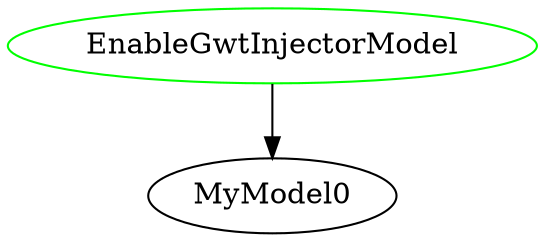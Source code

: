 digraph "EnableGwtInjectorModel" {
  overlap = false
  splines = true
  injector [label="EnableGwtInjectorModel",color=green];
  node1 [label="MyModel0"];
  injector -> node1 [];
}
